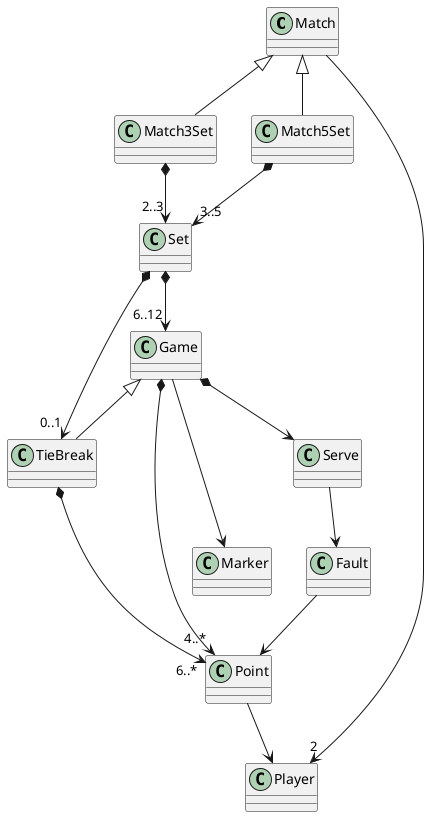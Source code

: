 @startuml

class Match {}
class Match3Set {}
class Match5Set {}
class Player {}
class Game {}
class Set {}
class TieBreak extends Game {}
class Point {}
class Marker {}
class Serve {}
class Fault {}

Match --down-> "2" Player

Match <|-down- Match3Set
Match <|-down- Match5Set

Match3Set *-down-> "2..3" Set
Match5Set *-down-> "3..5" Set

Set *-down-> "6..12" Game
Set *-down-> "0..1" TieBreak

Game *-down-> "4..*" Point
TieBreak *-down-> "6..*" Point


Point --> Player
Game ---> Marker


Game *-down-> Serve
Serve --> Fault
Fault --> Point

@enduml
